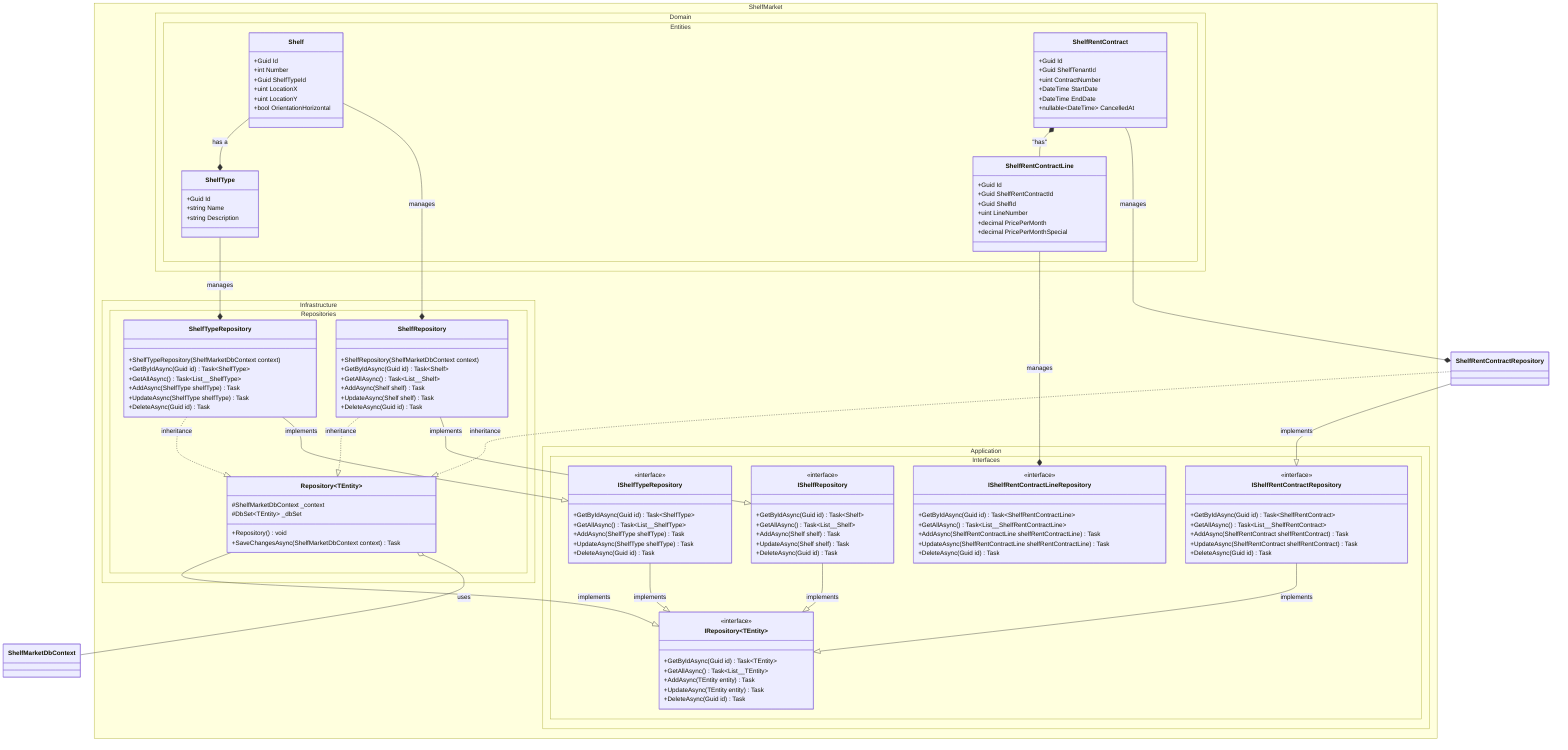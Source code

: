 ﻿classDiagram
    namespace ShelfMarket.Domain.Entities {
        class ShelfType {
            +Guid Id
            +string Name
            +string Description
        }

        class Shelf {
            +Guid Id
            +int Number
            +Guid ShelfTypeId
            +uint LocationX
            +uint LocationY
            +bool OrientationHorizontal
        }

        class ShelfRentContract {
            +Guid Id
            +Guid ShelfTenantId
            +uint ContractNumber
            +DateTime StartDate
            +DateTime EndDate
            +nullable~DateTime~ CancelledAt
        }

        class ShelfRentContractLine {
            +Guid Id
            +Guid ShelfRentContractId
            +Guid ShelfId
            +uint LineNumber
            +decimal PricePerMonth
            +decimal PricePerMonthSpecial
        }
    }

    namespace ShelfMarket.Application.Interfaces {
        class IRepository~TEntity~ {
            <<interface>>
            +GetByIdAsync(Guid id) Task~TEntity~
            +GetAllAsync() Task~List__TEntity~
            +AddAsync(TEntity entity) Task
            +UpdateAsync(TEntity entity) Task
            +DeleteAsync(Guid id) Task
        }
        class IShelfTypeRepository {
            <<interface>>
            +GetByIdAsync(Guid id) Task~ShelfType~
            +GetAllAsync() Task~List__ShelfType~
            +AddAsync(ShelfType shelfType) Task
            +UpdateAsync(ShelfType shelfType) Task
            +DeleteAsync(Guid id) Task
        }

        class IShelfRepository {
            <<interface>>
            +GetByIdAsync(Guid id) Task~Shelf~
            +GetAllAsync() Task~List__Shelf~
            +AddAsync(Shelf shelf) Task
            +UpdateAsync(Shelf shelf) Task
            +DeleteAsync(Guid id) Task
        }

        class IShelfRentContractRepository {
            <<interface>>
            +GetByIdAsync(Guid id) Task~ShelfRentContract~
            +GetAllAsync() Task~List__ShelfRentContract~
            +AddAsync(ShelfRentContract shelfRentContract) Task
            +UpdateAsync(ShelfRentContract shelfRentContract) Task
            +DeleteAsync(Guid id) Task
        }

        class IShelfRentContractLineRepository {
            <<interface>>
            +GetByIdAsync(Guid id) Task~ShelfRentContractLine~
            +GetAllAsync() Task~List__ShelfRentContractLine~
            +AddAsync(ShelfRentContractLine shelfRentContractLine) Task
            +UpdateAsync(ShelfRentContractLine shelfRentContractLine) Task
            +DeleteAsync(Guid id) Task
        }
    }

    namespace ShelfMarket.Infrastructure.Repositories {
        class Repository~TEntity~ {
            #ShelfMarketDbContext _context
            #DbSet~TEntity~ _dbSet
            +Repository() void
            +SaveChangesAsync(ShelfMarketDbContext context) Task
        }

        class ShelfRepository {
            +ShelfRepository(ShelfMarketDbContext context)
            +GetByIdAsync(Guid id) Task~Shelf~ 
            +GetAllAsync() Task~List__Shelf~ 
            +AddAsync(Shelf shelf) Task
            +UpdateAsync(Shelf shelf) Task
            +DeleteAsync(Guid id) Task
        }

        class ShelfTypeRepository {
            +ShelfTypeRepository(ShelfMarketDbContext context)
            +GetByIdAsync(Guid id) Task~ShelfType~
            +GetAllAsync() Task~List__ShelfType~
            +AddAsync(ShelfType shelfType) Task
            +UpdateAsync(ShelfType shelfType) Task
            +DeleteAsync(Guid id) Task
        }
    }

    %% Associations
    Shelf --* ShelfRepository : manages
    ShelfType --* ShelfTypeRepository : manages
    ShelfRentContract --* ShelfRentContractRepository : manages
    ShelfRentContractLine --* IShelfRentContractLineRepository : manages

    %% Composition
    Shelf --* ShelfType : has a
    ShelfRentContract *-- ShelfRentContractLine : "has"
    
    Repository o-- ShelfMarketDbContext : uses


    %% Inheritance and Implementation
    ShelfRepository --|> IShelfRepository : implements
    ShelfTypeRepository --|> IShelfTypeRepository : implements
    ShelfRentContractRepository --|> IShelfRentContractRepository : implements
    Repository --|> IRepository : implements

    IShelfRepository --|> IRepository : implements
    IShelfTypeRepository --|> IRepository : implements
    IShelfRentContractRepository --|> IRepository : implements

    ShelfRepository ..|> Repository : inheritance
    ShelfTypeRepository ..|> Repository : inheritance
    ShelfRentContractRepository ..|> Repository : inheritance